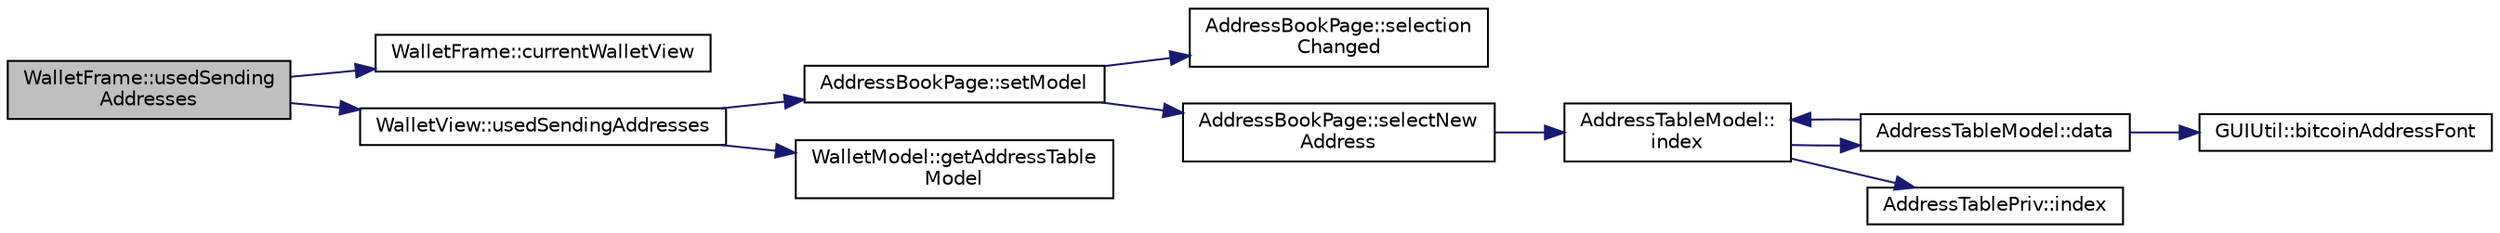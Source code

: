 digraph "WalletFrame::usedSendingAddresses"
{
  edge [fontname="Helvetica",fontsize="10",labelfontname="Helvetica",labelfontsize="10"];
  node [fontname="Helvetica",fontsize="10",shape=record];
  rankdir="LR";
  Node479 [label="WalletFrame::usedSending\lAddresses",height=0.2,width=0.4,color="black", fillcolor="grey75", style="filled", fontcolor="black"];
  Node479 -> Node480 [color="midnightblue",fontsize="10",style="solid",fontname="Helvetica"];
  Node480 [label="WalletFrame::currentWalletView",height=0.2,width=0.4,color="black", fillcolor="white", style="filled",URL="$class_wallet_frame.html#a026798332d142b693e4f1820185d3f1c"];
  Node479 -> Node481 [color="midnightblue",fontsize="10",style="solid",fontname="Helvetica"];
  Node481 [label="WalletView::usedSendingAddresses",height=0.2,width=0.4,color="black", fillcolor="white", style="filled",URL="$class_wallet_view.html#a6f0d012c18ea2df7336c852abe2a50d0",tooltip="Show used sending addresses. "];
  Node481 -> Node482 [color="midnightblue",fontsize="10",style="solid",fontname="Helvetica"];
  Node482 [label="AddressBookPage::setModel",height=0.2,width=0.4,color="black", fillcolor="white", style="filled",URL="$class_address_book_page.html#a1282cda9cb0300ee04c472ec4c9949f3"];
  Node482 -> Node483 [color="midnightblue",fontsize="10",style="solid",fontname="Helvetica"];
  Node483 [label="AddressBookPage::selection\lChanged",height=0.2,width=0.4,color="black", fillcolor="white", style="filled",URL="$class_address_book_page.html#a9df2b5984c8b4ab2c4b5eade1aab8f3e",tooltip="Set button states based on selected tab and selection. "];
  Node482 -> Node484 [color="midnightblue",fontsize="10",style="solid",fontname="Helvetica"];
  Node484 [label="AddressBookPage::selectNew\lAddress",height=0.2,width=0.4,color="black", fillcolor="white", style="filled",URL="$class_address_book_page.html#ab62ba5d31e2d64c4d901da58d6b32a59",tooltip="New entry/entries were added to address table. "];
  Node484 -> Node485 [color="midnightblue",fontsize="10",style="solid",fontname="Helvetica"];
  Node485 [label="AddressTableModel::\lindex",height=0.2,width=0.4,color="black", fillcolor="white", style="filled",URL="$class_address_table_model.html#a74e9123471948255f87271c823c82854"];
  Node485 -> Node486 [color="midnightblue",fontsize="10",style="solid",fontname="Helvetica"];
  Node486 [label="AddressTableModel::data",height=0.2,width=0.4,color="black", fillcolor="white", style="filled",URL="$class_address_table_model.html#a79b07007c147962c0119310ebd4931c1"];
  Node486 -> Node485 [color="midnightblue",fontsize="10",style="solid",fontname="Helvetica"];
  Node486 -> Node487 [color="midnightblue",fontsize="10",style="solid",fontname="Helvetica"];
  Node487 [label="GUIUtil::bitcoinAddressFont",height=0.2,width=0.4,color="black", fillcolor="white", style="filled",URL="$namespace_g_u_i_util.html#a6630c77d0f51ac2a1acdc5fe06c75283"];
  Node485 -> Node488 [color="midnightblue",fontsize="10",style="solid",fontname="Helvetica"];
  Node488 [label="AddressTablePriv::index",height=0.2,width=0.4,color="black", fillcolor="white", style="filled",URL="$class_address_table_priv.html#af311eb7d0189a74a508d7ad0f563f307"];
  Node481 -> Node489 [color="midnightblue",fontsize="10",style="solid",fontname="Helvetica"];
  Node489 [label="WalletModel::getAddressTable\lModel",height=0.2,width=0.4,color="black", fillcolor="white", style="filled",URL="$class_wallet_model.html#a89ed202e2dbc04aaa70d72872b95b351"];
}
